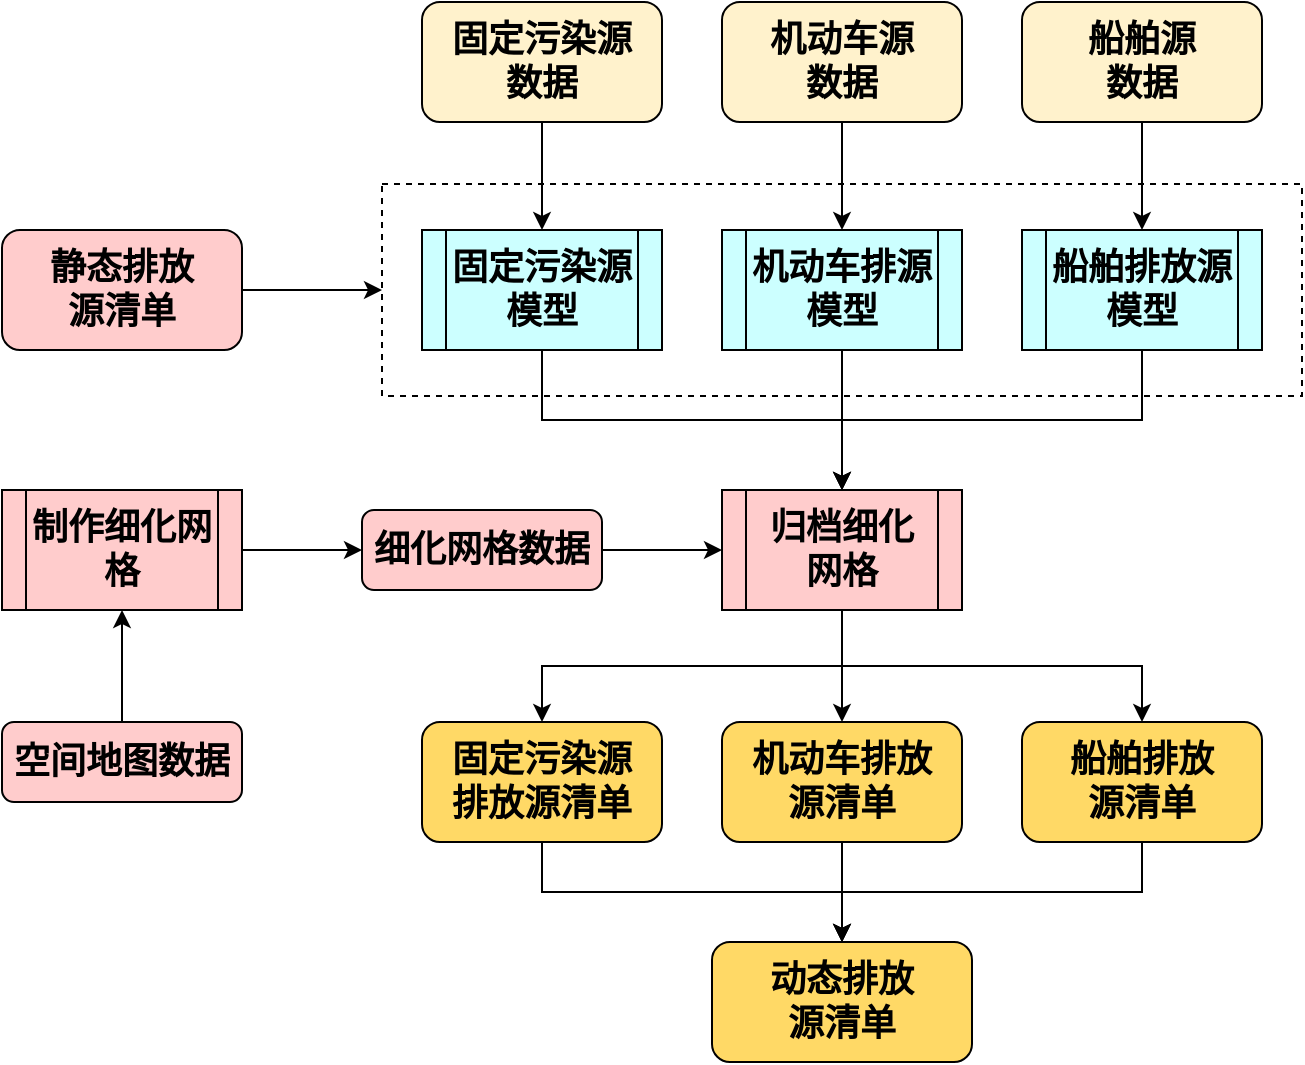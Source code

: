 <mxfile version="13.10.6" type="github">
  <diagram id="FWDDS4uIH9WHmz4bbvrP" name="Page-1">
    <mxGraphModel dx="868" dy="482" grid="1" gridSize="10" guides="1" tooltips="1" connect="1" arrows="1" fold="1" page="1" pageScale="1" pageWidth="1169" pageHeight="827" math="0" shadow="0">
      <root>
        <mxCell id="0" />
        <mxCell id="1" parent="0" />
        <mxCell id="DmevM6awyIpqmhx9vNC1-2" value="&lt;font style=&quot;font-size: 18px&quot;&gt;&lt;b&gt;动态&lt;/b&gt;&lt;b&gt;排放&lt;br&gt;源清单&lt;/b&gt;&lt;b&gt;&lt;br&gt;&lt;/b&gt;&lt;/font&gt;" style="rounded=1;whiteSpace=wrap;html=1;fillColor=#FFD966;" parent="1" vertex="1">
          <mxGeometry x="425" y="780" width="130" height="60" as="geometry" />
        </mxCell>
        <mxCell id="WQW_sUyp81g64SFQ5nzM-20" style="edgeStyle=orthogonalEdgeStyle;rounded=0;orthogonalLoop=1;jettySize=auto;html=1;exitX=1;exitY=0.5;exitDx=0;exitDy=0;" edge="1" parent="1" source="DmevM6awyIpqmhx9vNC1-9" target="WQW_sUyp81g64SFQ5nzM-1">
          <mxGeometry relative="1" as="geometry" />
        </mxCell>
        <mxCell id="DmevM6awyIpqmhx9vNC1-9" value="&lt;font style=&quot;font-size: 18px&quot;&gt;&lt;b&gt;静态排放&lt;br&gt;源清单&lt;/b&gt;&lt;/font&gt;" style="rounded=1;whiteSpace=wrap;html=1;fillColor=#FFCCCC;" parent="1" vertex="1">
          <mxGeometry x="70" y="424" width="120" height="60" as="geometry" />
        </mxCell>
        <mxCell id="DmevM6awyIpqmhx9vNC1-30" style="edgeStyle=orthogonalEdgeStyle;rounded=0;orthogonalLoop=1;jettySize=auto;html=1;exitX=0.5;exitY=1;exitDx=0;exitDy=0;entryX=0.5;entryY=0;entryDx=0;entryDy=0;" parent="1" source="DmevM6awyIpqmhx9vNC1-22" target="DmevM6awyIpqmhx9vNC1-2" edge="1">
          <mxGeometry relative="1" as="geometry" />
        </mxCell>
        <mxCell id="DmevM6awyIpqmhx9vNC1-22" value="&lt;font style=&quot;font-size: 18px&quot;&gt;&lt;b&gt;固定污染源&lt;br&gt;排放源清单&lt;/b&gt;&lt;b&gt;&lt;br&gt;&lt;/b&gt;&lt;/font&gt;" style="rounded=1;whiteSpace=wrap;html=1;fillColor=#FFD966;" parent="1" vertex="1">
          <mxGeometry x="280" y="670" width="120" height="60" as="geometry" />
        </mxCell>
        <mxCell id="DmevM6awyIpqmhx9vNC1-32" style="edgeStyle=orthogonalEdgeStyle;rounded=0;orthogonalLoop=1;jettySize=auto;html=1;exitX=0.5;exitY=1;exitDx=0;exitDy=0;" parent="1" source="DmevM6awyIpqmhx9vNC1-25" edge="1">
          <mxGeometry relative="1" as="geometry">
            <mxPoint x="490" y="780" as="targetPoint" />
          </mxGeometry>
        </mxCell>
        <mxCell id="DmevM6awyIpqmhx9vNC1-25" value="&lt;font style=&quot;font-size: 18px&quot;&gt;&lt;b&gt;机动车排放&lt;br&gt;源清单&lt;/b&gt;&lt;b&gt;&lt;br&gt;&lt;/b&gt;&lt;/font&gt;" style="rounded=1;whiteSpace=wrap;html=1;fillColor=#FFD966;" parent="1" vertex="1">
          <mxGeometry x="430" y="670" width="120" height="60" as="geometry" />
        </mxCell>
        <mxCell id="DmevM6awyIpqmhx9vNC1-31" style="edgeStyle=orthogonalEdgeStyle;rounded=0;orthogonalLoop=1;jettySize=auto;html=1;exitX=0.5;exitY=1;exitDx=0;exitDy=0;entryX=0.5;entryY=0;entryDx=0;entryDy=0;" parent="1" source="DmevM6awyIpqmhx9vNC1-26" target="DmevM6awyIpqmhx9vNC1-2" edge="1">
          <mxGeometry relative="1" as="geometry" />
        </mxCell>
        <mxCell id="DmevM6awyIpqmhx9vNC1-26" value="&lt;font style=&quot;font-size: 18px&quot;&gt;&lt;b&gt;船舶排放&lt;br&gt;源清单&lt;/b&gt;&lt;b&gt;&lt;br&gt;&lt;/b&gt;&lt;/font&gt;" style="rounded=1;whiteSpace=wrap;html=1;fillColor=#FFD966;" parent="1" vertex="1">
          <mxGeometry x="580" y="670" width="120" height="60" as="geometry" />
        </mxCell>
        <mxCell id="WQW_sUyp81g64SFQ5nzM-1" value="" style="rounded=0;whiteSpace=wrap;html=1;dashed=1;" vertex="1" parent="1">
          <mxGeometry x="260" y="401" width="460" height="106" as="geometry" />
        </mxCell>
        <mxCell id="WQW_sUyp81g64SFQ5nzM-29" style="edgeStyle=orthogonalEdgeStyle;rounded=0;orthogonalLoop=1;jettySize=auto;html=1;exitX=0.5;exitY=1;exitDx=0;exitDy=0;entryX=0.5;entryY=0;entryDx=0;entryDy=0;" edge="1" parent="1" source="WQW_sUyp81g64SFQ5nzM-2" target="WQW_sUyp81g64SFQ5nzM-14">
          <mxGeometry relative="1" as="geometry" />
        </mxCell>
        <mxCell id="WQW_sUyp81g64SFQ5nzM-2" value="&lt;font style=&quot;font-size: 18px&quot;&gt;&lt;b&gt;固定污染源&lt;br&gt;模型&lt;/b&gt;&lt;/font&gt;" style="shape=process;whiteSpace=wrap;html=1;backgroundOutline=1;fillColor=#CCFFFF;" vertex="1" parent="1">
          <mxGeometry x="280" y="424" width="120" height="60" as="geometry" />
        </mxCell>
        <mxCell id="WQW_sUyp81g64SFQ5nzM-31" style="edgeStyle=orthogonalEdgeStyle;rounded=0;orthogonalLoop=1;jettySize=auto;html=1;exitX=0.5;exitY=1;exitDx=0;exitDy=0;" edge="1" parent="1" source="WQW_sUyp81g64SFQ5nzM-3" target="WQW_sUyp81g64SFQ5nzM-14">
          <mxGeometry relative="1" as="geometry" />
        </mxCell>
        <mxCell id="WQW_sUyp81g64SFQ5nzM-3" value="&lt;font style=&quot;font-size: 18px&quot;&gt;&lt;b&gt;机动车排源&lt;br&gt;模型&lt;/b&gt;&lt;/font&gt;" style="shape=process;whiteSpace=wrap;html=1;backgroundOutline=1;fillColor=#CCFFFF;" vertex="1" parent="1">
          <mxGeometry x="430" y="424" width="120" height="60" as="geometry" />
        </mxCell>
        <mxCell id="WQW_sUyp81g64SFQ5nzM-30" style="edgeStyle=orthogonalEdgeStyle;rounded=0;orthogonalLoop=1;jettySize=auto;html=1;exitX=0.5;exitY=1;exitDx=0;exitDy=0;entryX=0.5;entryY=0;entryDx=0;entryDy=0;" edge="1" parent="1" source="WQW_sUyp81g64SFQ5nzM-4" target="WQW_sUyp81g64SFQ5nzM-14">
          <mxGeometry relative="1" as="geometry" />
        </mxCell>
        <mxCell id="WQW_sUyp81g64SFQ5nzM-4" value="&lt;b&gt;&lt;font style=&quot;font-size: 18px&quot;&gt;船舶排放源&lt;br&gt;模型&lt;/font&gt;&lt;/b&gt;" style="shape=process;whiteSpace=wrap;html=1;backgroundOutline=1;fillColor=#CCFFFF;" vertex="1" parent="1">
          <mxGeometry x="580" y="424" width="120" height="60" as="geometry" />
        </mxCell>
        <mxCell id="WQW_sUyp81g64SFQ5nzM-19" style="edgeStyle=orthogonalEdgeStyle;rounded=0;orthogonalLoop=1;jettySize=auto;html=1;exitX=1;exitY=0.5;exitDx=0;exitDy=0;entryX=0;entryY=0.5;entryDx=0;entryDy=0;" edge="1" parent="1" source="WQW_sUyp81g64SFQ5nzM-9" target="WQW_sUyp81g64SFQ5nzM-14">
          <mxGeometry relative="1" as="geometry" />
        </mxCell>
        <mxCell id="WQW_sUyp81g64SFQ5nzM-9" value="&lt;font style=&quot;font-size: 18px&quot;&gt;&lt;b&gt;细化网格数据&lt;/b&gt;&lt;/font&gt;" style="rounded=1;whiteSpace=wrap;html=1;fontSize=12;glass=0;strokeWidth=1;shadow=0;fillColor=#FFCCCC;" vertex="1" parent="1">
          <mxGeometry x="250" y="564" width="120" height="40" as="geometry" />
        </mxCell>
        <mxCell id="WQW_sUyp81g64SFQ5nzM-10" style="edgeStyle=orthogonalEdgeStyle;rounded=0;orthogonalLoop=1;jettySize=auto;html=1;exitX=1;exitY=0.5;exitDx=0;exitDy=0;entryX=0;entryY=0.5;entryDx=0;entryDy=0;" edge="1" parent="1" source="WQW_sUyp81g64SFQ5nzM-11" target="WQW_sUyp81g64SFQ5nzM-9">
          <mxGeometry relative="1" as="geometry" />
        </mxCell>
        <mxCell id="WQW_sUyp81g64SFQ5nzM-11" value="&lt;font style=&quot;font-size: 18px&quot;&gt;&lt;b&gt;制作细化网格&lt;/b&gt;&lt;/font&gt;" style="shape=process;whiteSpace=wrap;html=1;backgroundOutline=1;fillColor=#FFCCCC;" vertex="1" parent="1">
          <mxGeometry x="70" y="554" width="120" height="60" as="geometry" />
        </mxCell>
        <mxCell id="WQW_sUyp81g64SFQ5nzM-18" style="edgeStyle=orthogonalEdgeStyle;rounded=0;orthogonalLoop=1;jettySize=auto;html=1;exitX=0.5;exitY=0;exitDx=0;exitDy=0;" edge="1" parent="1" source="WQW_sUyp81g64SFQ5nzM-13" target="WQW_sUyp81g64SFQ5nzM-11">
          <mxGeometry relative="1" as="geometry" />
        </mxCell>
        <mxCell id="WQW_sUyp81g64SFQ5nzM-13" value="&lt;font style=&quot;font-size: 18px&quot;&gt;&lt;b&gt;空间地图数据&lt;/b&gt;&lt;/font&gt;" style="rounded=1;whiteSpace=wrap;html=1;fontSize=12;glass=0;strokeWidth=1;shadow=0;fillColor=#FFCCCC;" vertex="1" parent="1">
          <mxGeometry x="70" y="670" width="120" height="40" as="geometry" />
        </mxCell>
        <mxCell id="WQW_sUyp81g64SFQ5nzM-32" style="edgeStyle=orthogonalEdgeStyle;rounded=0;orthogonalLoop=1;jettySize=auto;html=1;exitX=0.5;exitY=1;exitDx=0;exitDy=0;" edge="1" parent="1" source="WQW_sUyp81g64SFQ5nzM-14" target="DmevM6awyIpqmhx9vNC1-22">
          <mxGeometry relative="1" as="geometry" />
        </mxCell>
        <mxCell id="WQW_sUyp81g64SFQ5nzM-33" style="edgeStyle=orthogonalEdgeStyle;rounded=0;orthogonalLoop=1;jettySize=auto;html=1;exitX=0.5;exitY=1;exitDx=0;exitDy=0;" edge="1" parent="1" source="WQW_sUyp81g64SFQ5nzM-14" target="DmevM6awyIpqmhx9vNC1-25">
          <mxGeometry relative="1" as="geometry" />
        </mxCell>
        <mxCell id="WQW_sUyp81g64SFQ5nzM-34" style="edgeStyle=orthogonalEdgeStyle;rounded=0;orthogonalLoop=1;jettySize=auto;html=1;exitX=0.5;exitY=1;exitDx=0;exitDy=0;" edge="1" parent="1" source="WQW_sUyp81g64SFQ5nzM-14" target="DmevM6awyIpqmhx9vNC1-26">
          <mxGeometry relative="1" as="geometry" />
        </mxCell>
        <mxCell id="WQW_sUyp81g64SFQ5nzM-14" value="&lt;b&gt;&lt;font style=&quot;font-size: 18px&quot;&gt;归档细化&lt;br&gt;网格&lt;/font&gt;&lt;/b&gt;" style="shape=process;whiteSpace=wrap;html=1;backgroundOutline=1;fillColor=#FFCCCC;" vertex="1" parent="1">
          <mxGeometry x="430" y="554" width="120" height="60" as="geometry" />
        </mxCell>
        <mxCell id="WQW_sUyp81g64SFQ5nzM-26" style="edgeStyle=orthogonalEdgeStyle;rounded=0;orthogonalLoop=1;jettySize=auto;html=1;exitX=0.5;exitY=1;exitDx=0;exitDy=0;" edge="1" parent="1" source="WQW_sUyp81g64SFQ5nzM-23" target="WQW_sUyp81g64SFQ5nzM-2">
          <mxGeometry relative="1" as="geometry" />
        </mxCell>
        <mxCell id="WQW_sUyp81g64SFQ5nzM-23" value="&lt;b&gt;&lt;font style=&quot;font-size: 18px&quot;&gt;固定污染源&lt;br&gt;数据&lt;/font&gt;&lt;/b&gt;" style="rounded=1;whiteSpace=wrap;html=1;fillColor=#fff2cc;" vertex="1" parent="1">
          <mxGeometry x="280" y="310" width="120" height="60" as="geometry" />
        </mxCell>
        <mxCell id="WQW_sUyp81g64SFQ5nzM-27" style="edgeStyle=orthogonalEdgeStyle;rounded=0;orthogonalLoop=1;jettySize=auto;html=1;exitX=0.5;exitY=1;exitDx=0;exitDy=0;entryX=0.5;entryY=0;entryDx=0;entryDy=0;" edge="1" parent="1" source="WQW_sUyp81g64SFQ5nzM-24" target="WQW_sUyp81g64SFQ5nzM-3">
          <mxGeometry relative="1" as="geometry" />
        </mxCell>
        <mxCell id="WQW_sUyp81g64SFQ5nzM-24" value="&lt;font style=&quot;font-size: 18px&quot;&gt;&lt;b&gt;机动车源&lt;br&gt;数据&lt;br&gt;&lt;/b&gt;&lt;/font&gt;" style="rounded=1;whiteSpace=wrap;html=1;fillColor=#fff2cc;" vertex="1" parent="1">
          <mxGeometry x="430" y="310" width="120" height="60" as="geometry" />
        </mxCell>
        <mxCell id="WQW_sUyp81g64SFQ5nzM-28" style="edgeStyle=orthogonalEdgeStyle;rounded=0;orthogonalLoop=1;jettySize=auto;html=1;exitX=0.5;exitY=1;exitDx=0;exitDy=0;entryX=0.5;entryY=0;entryDx=0;entryDy=0;" edge="1" parent="1" source="WQW_sUyp81g64SFQ5nzM-25" target="WQW_sUyp81g64SFQ5nzM-4">
          <mxGeometry relative="1" as="geometry" />
        </mxCell>
        <mxCell id="WQW_sUyp81g64SFQ5nzM-25" value="&lt;font style=&quot;font-size: 18px&quot;&gt;&lt;b&gt;船舶源&lt;br&gt;数据&lt;br&gt;&lt;/b&gt;&lt;/font&gt;" style="rounded=1;whiteSpace=wrap;html=1;fillColor=#fff2cc;" vertex="1" parent="1">
          <mxGeometry x="580" y="310" width="120" height="60" as="geometry" />
        </mxCell>
      </root>
    </mxGraphModel>
  </diagram>
</mxfile>
